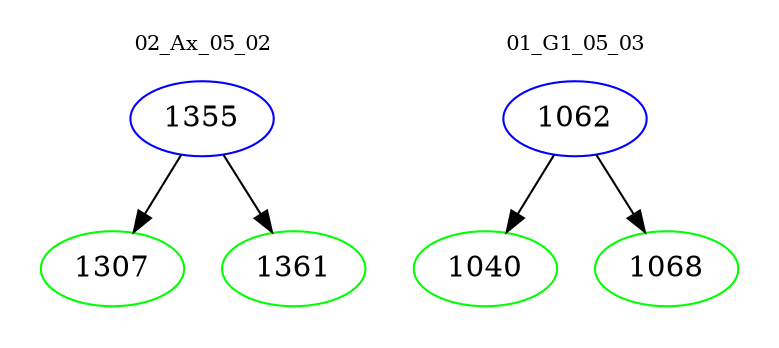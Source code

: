 digraph{
subgraph cluster_0 {
color = white
label = "02_Ax_05_02";
fontsize=10;
T0_1355 [label="1355", color="blue"]
T0_1355 -> T0_1307 [color="black"]
T0_1307 [label="1307", color="green"]
T0_1355 -> T0_1361 [color="black"]
T0_1361 [label="1361", color="green"]
}
subgraph cluster_1 {
color = white
label = "01_G1_05_03";
fontsize=10;
T1_1062 [label="1062", color="blue"]
T1_1062 -> T1_1040 [color="black"]
T1_1040 [label="1040", color="green"]
T1_1062 -> T1_1068 [color="black"]
T1_1068 [label="1068", color="green"]
}
}
